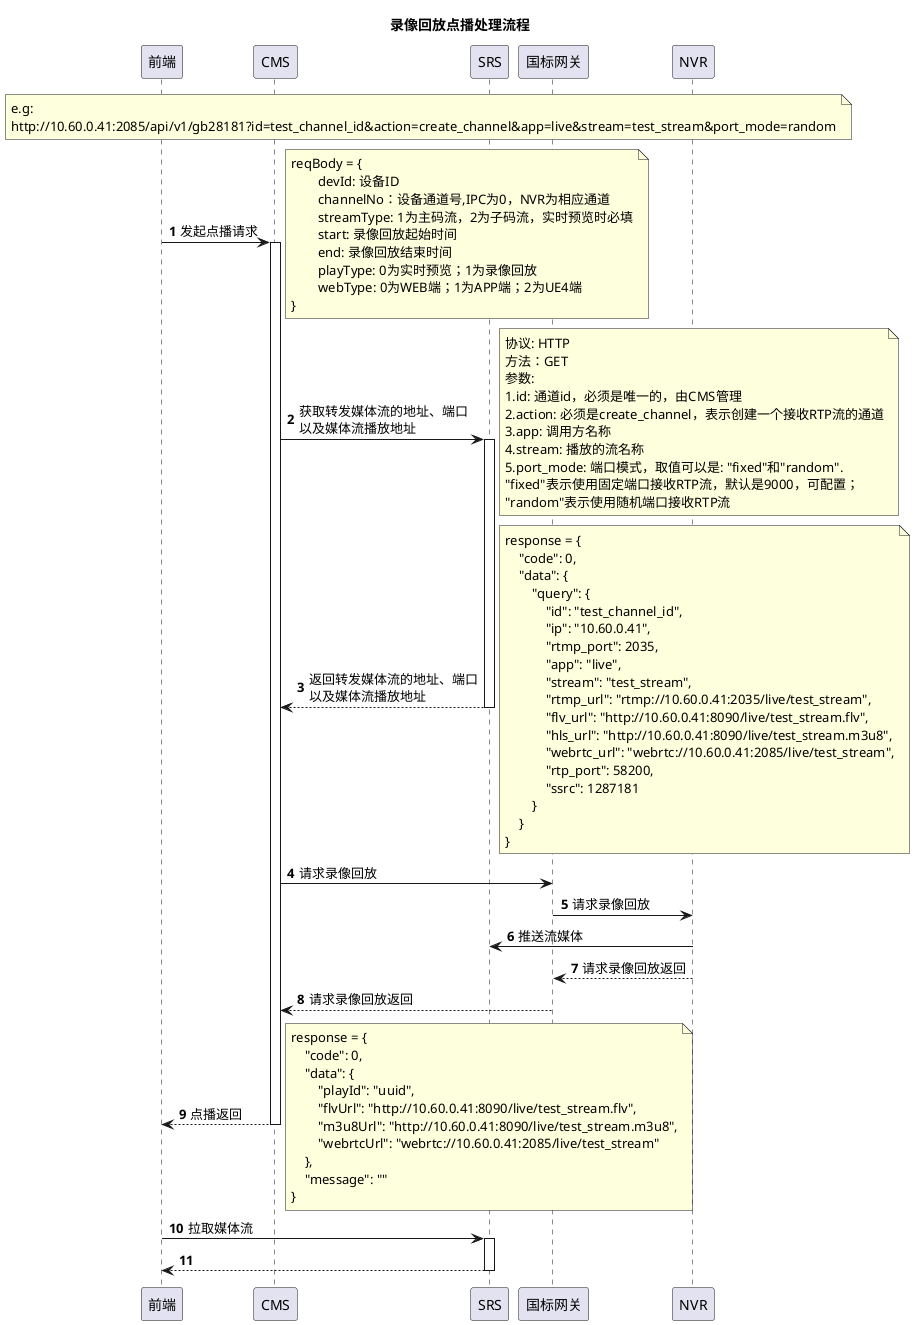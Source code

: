 @startuml

title 录像回放点播处理流程

autonumber

participant 前端 as frontend
participant CMS as cms
participant SRS as srs
participant 国标网关 as gw
participant NVR as nvr

note over frontend, nvr
e.g:
http://10.60.0.41:2085/api/v1/gb28181?id=test_channel_id&action=create_channel&app=live&stream=test_stream&port_mode=random
end note

frontend -> cms: 发起点播请求
activate cms
note right
reqBody = {
	devId: 设备ID
	channelNo：设备通道号,IPC为0，NVR为相应通道
	streamType: 1为主码流，2为子码流，实时预览时必填
	start: 录像回放起始时间
	end: 录像回放结束时间
	playType: 0为实时预览；1为录像回放
	webType: 0为WEB端；1为APP端；2为UE4端
}
end note
cms -> srs++: 获取转发媒体流的地址、端口\n以及媒体流播放地址
note right
协议: HTTP
方法：GET
参数:
1.id: 通道id，必须是唯一的，由CMS管理
2.action: 必须是create_channel，表示创建一个接收RTP流的通道
3.app: 调用方名称
4.stream: 播放的流名称
5.port_mode: 端口模式，取值可以是: "fixed"和"random". 
"fixed"表示使用固定端口接收RTP流，默认是9000，可配置；
"random"表示使用随机端口接收RTP流
end note
return 返回转发媒体流的地址、端口\n以及媒体流播放地址
note right
response = {
    "code": 0,
    "data": {
        "query": {
            "id": "test_channel_id",
            "ip": "10.60.0.41",
            "rtmp_port": 2035,
            "app": "live",
            "stream": "test_stream",
            "rtmp_url": "rtmp://10.60.0.41:2035/live/test_stream",
            "flv_url": "http://10.60.0.41:8090/live/test_stream.flv",
            "hls_url": "http://10.60.0.41:8090/live/test_stream.m3u8",
            "webrtc_url": "webrtc://10.60.0.41:2085/live/test_stream",
            "rtp_port": 58200,
            "ssrc": 1287181
        }
    }
}
end note

cms -> gw: 请求录像回放
gw -> nvr: 请求录像回放
nvr -> srs: 推送流媒体
gw <-- nvr: 请求录像回放返回
cms <-- gw: 请求录像回放返回
frontend <-- cms: 点播返回
note right
response = {
    "code": 0,
    "data": {
        "playId": "uuid",
        "flvUrl": "http://10.60.0.41:8090/live/test_stream.flv",
        "m3u8Url": "http://10.60.0.41:8090/live/test_stream.m3u8",
        "webrtcUrl": "webrtc://10.60.0.41:2085/live/test_stream"
    },
    "message": ""
}
end note
deactivate cms

frontend -> srs++: 拉取媒体流
return



@enduml